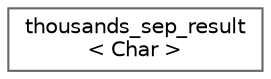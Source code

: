 digraph "类继承关系图"
{
 // LATEX_PDF_SIZE
  bgcolor="transparent";
  edge [fontname=Helvetica,fontsize=10,labelfontname=Helvetica,labelfontsize=10];
  node [fontname=Helvetica,fontsize=10,shape=box,height=0.2,width=0.4];
  rankdir="LR";
  Node0 [id="Node000000",label="thousands_sep_result\l\< Char \>",height=0.2,width=0.4,color="grey40", fillcolor="white", style="filled",URL="$structdetail_1_1thousands__sep__result.html",tooltip=" "];
}
